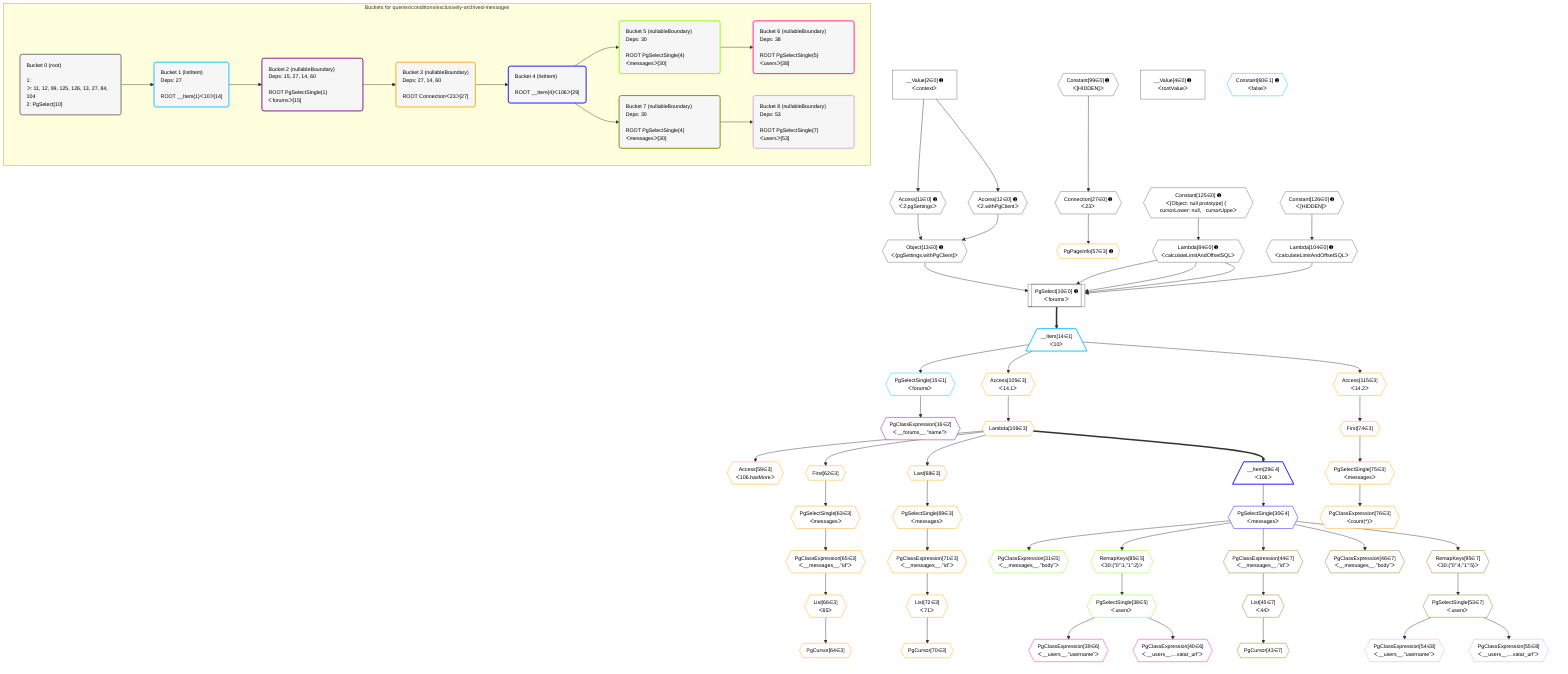 %%{init: {'themeVariables': { 'fontSize': '12px'}}}%%
graph TD
    classDef path fill:#eee,stroke:#000,color:#000
    classDef plan fill:#fff,stroke-width:1px,color:#000
    classDef itemplan fill:#fff,stroke-width:2px,color:#000
    classDef unbatchedplan fill:#dff,stroke-width:1px,color:#000
    classDef sideeffectplan fill:#fcc,stroke-width:2px,color:#000
    classDef bucket fill:#f6f6f6,color:#000,stroke-width:2px,text-align:left


    %% plan dependencies
    PgSelect10[["PgSelect[10∈0] ➊<br />ᐸforumsᐳ"]]:::plan
    Object13{{"Object[13∈0] ➊<br />ᐸ{pgSettings,withPgClient}ᐳ"}}:::plan
    Lambda84{{"Lambda[84∈0] ➊<br />ᐸcalculateLimitAndOffsetSQLᐳ"}}:::plan
    Lambda104{{"Lambda[104∈0] ➊<br />ᐸcalculateLimitAndOffsetSQLᐳ"}}:::plan
    Object13 & Lambda84 & Lambda104 & Lambda84 & Lambda84 --> PgSelect10
    Access11{{"Access[11∈0] ➊<br />ᐸ2.pgSettingsᐳ"}}:::plan
    Access12{{"Access[12∈0] ➊<br />ᐸ2.withPgClientᐳ"}}:::plan
    Access11 & Access12 --> Object13
    __Value2["__Value[2∈0] ➊<br />ᐸcontextᐳ"]:::plan
    __Value2 --> Access11
    __Value2 --> Access12
    Connection27{{"Connection[27∈0] ➊<br />ᐸ23ᐳ"}}:::plan
    Constant99{{"Constant[99∈0] ➊<br />ᐸ[HIDDEN]ᐳ"}}:::plan
    Constant99 --> Connection27
    Constant125{{"Constant[125∈0] ➊<br />ᐸ[Object: null prototype] {   cursorLower: null,   cursorUppeᐳ"}}:::plan
    Constant125 --> Lambda84
    Constant126{{"Constant[126∈0] ➊<br />ᐸ[HIDDEN]ᐳ"}}:::plan
    Constant126 --> Lambda104
    __Value4["__Value[4∈0] ➊<br />ᐸrootValueᐳ"]:::plan
    __Item14[/"__Item[14∈1]<br />ᐸ10ᐳ"\]:::itemplan
    PgSelect10 ==> __Item14
    PgSelectSingle15{{"PgSelectSingle[15∈1]<br />ᐸforumsᐳ"}}:::plan
    __Item14 --> PgSelectSingle15
    Constant60{{"Constant[60∈1] ➊<br />ᐸfalseᐳ"}}:::plan
    PgClassExpression16{{"PgClassExpression[16∈2]<br />ᐸ__forums__.”name”ᐳ"}}:::plan
    PgSelectSingle15 --> PgClassExpression16
    PgPageInfo57{{"PgPageInfo[57∈3] ➊"}}:::plan
    Connection27 --> PgPageInfo57
    Access59{{"Access[59∈3]<br />ᐸ106.hasMoreᐳ"}}:::plan
    Lambda106{{"Lambda[106∈3]"}}:::plan
    Lambda106 --> Access59
    First62{{"First[62∈3]"}}:::plan
    Lambda106 --> First62
    PgSelectSingle63{{"PgSelectSingle[63∈3]<br />ᐸmessagesᐳ"}}:::plan
    First62 --> PgSelectSingle63
    PgCursor64{{"PgCursor[64∈3]"}}:::plan
    List66{{"List[66∈3]<br />ᐸ65ᐳ"}}:::plan
    List66 --> PgCursor64
    PgClassExpression65{{"PgClassExpression[65∈3]<br />ᐸ__messages__.”id”ᐳ"}}:::plan
    PgSelectSingle63 --> PgClassExpression65
    PgClassExpression65 --> List66
    Last68{{"Last[68∈3]"}}:::plan
    Lambda106 --> Last68
    PgSelectSingle69{{"PgSelectSingle[69∈3]<br />ᐸmessagesᐳ"}}:::plan
    Last68 --> PgSelectSingle69
    PgCursor70{{"PgCursor[70∈3]"}}:::plan
    List72{{"List[72∈3]<br />ᐸ71ᐳ"}}:::plan
    List72 --> PgCursor70
    PgClassExpression71{{"PgClassExpression[71∈3]<br />ᐸ__messages__.”id”ᐳ"}}:::plan
    PgSelectSingle69 --> PgClassExpression71
    PgClassExpression71 --> List72
    First74{{"First[74∈3]"}}:::plan
    Access115{{"Access[115∈3]<br />ᐸ14.2ᐳ"}}:::plan
    Access115 --> First74
    PgSelectSingle75{{"PgSelectSingle[75∈3]<br />ᐸmessagesᐳ"}}:::plan
    First74 --> PgSelectSingle75
    PgClassExpression76{{"PgClassExpression[76∈3]<br />ᐸcount(*)ᐳ"}}:::plan
    PgSelectSingle75 --> PgClassExpression76
    Access105{{"Access[105∈3]<br />ᐸ14.1ᐳ"}}:::plan
    __Item14 --> Access105
    Access105 --> Lambda106
    __Item14 --> Access115
    __Item29[/"__Item[29∈4]<br />ᐸ106ᐳ"\]:::itemplan
    Lambda106 ==> __Item29
    PgSelectSingle30{{"PgSelectSingle[30∈4]<br />ᐸmessagesᐳ"}}:::plan
    __Item29 --> PgSelectSingle30
    PgClassExpression31{{"PgClassExpression[31∈5]<br />ᐸ__messages__.”body”ᐳ"}}:::plan
    PgSelectSingle30 --> PgClassExpression31
    PgSelectSingle38{{"PgSelectSingle[38∈5]<br />ᐸusersᐳ"}}:::plan
    RemapKeys85{{"RemapKeys[85∈5]<br />ᐸ30:{”0”:1,”1”:2}ᐳ"}}:::plan
    RemapKeys85 --> PgSelectSingle38
    PgSelectSingle30 --> RemapKeys85
    PgClassExpression39{{"PgClassExpression[39∈6]<br />ᐸ__users__.”username”ᐳ"}}:::plan
    PgSelectSingle38 --> PgClassExpression39
    PgClassExpression40{{"PgClassExpression[40∈6]<br />ᐸ__users__....vatar_url”ᐳ"}}:::plan
    PgSelectSingle38 --> PgClassExpression40
    PgCursor43{{"PgCursor[43∈7]"}}:::plan
    List45{{"List[45∈7]<br />ᐸ44ᐳ"}}:::plan
    List45 --> PgCursor43
    PgClassExpression44{{"PgClassExpression[44∈7]<br />ᐸ__messages__.”id”ᐳ"}}:::plan
    PgSelectSingle30 --> PgClassExpression44
    PgClassExpression44 --> List45
    PgClassExpression46{{"PgClassExpression[46∈7]<br />ᐸ__messages__.”body”ᐳ"}}:::plan
    PgSelectSingle30 --> PgClassExpression46
    PgSelectSingle53{{"PgSelectSingle[53∈7]<br />ᐸusersᐳ"}}:::plan
    RemapKeys95{{"RemapKeys[95∈7]<br />ᐸ30:{”0”:4,”1”:5}ᐳ"}}:::plan
    RemapKeys95 --> PgSelectSingle53
    PgSelectSingle30 --> RemapKeys95
    PgClassExpression54{{"PgClassExpression[54∈8]<br />ᐸ__users__.”username”ᐳ"}}:::plan
    PgSelectSingle53 --> PgClassExpression54
    PgClassExpression55{{"PgClassExpression[55∈8]<br />ᐸ__users__....vatar_url”ᐳ"}}:::plan
    PgSelectSingle53 --> PgClassExpression55

    %% define steps

    subgraph "Buckets for queries/conditions/exclusively-archived-messages"
    Bucket0("Bucket 0 (root)<br /><br />1: <br />ᐳ: 11, 12, 99, 125, 126, 13, 27, 84, 104<br />2: PgSelect[10]"):::bucket
    classDef bucket0 stroke:#696969
    class Bucket0,__Value2,__Value4,PgSelect10,Access11,Access12,Object13,Connection27,Lambda84,Constant99,Lambda104,Constant125,Constant126 bucket0
    Bucket1("Bucket 1 (listItem)<br />Deps: 27<br /><br />ROOT __Item{1}ᐸ10ᐳ[14]"):::bucket
    classDef bucket1 stroke:#00bfff
    class Bucket1,__Item14,PgSelectSingle15,Constant60 bucket1
    Bucket2("Bucket 2 (nullableBoundary)<br />Deps: 15, 27, 14, 60<br /><br />ROOT PgSelectSingle{1}ᐸforumsᐳ[15]"):::bucket
    classDef bucket2 stroke:#7f007f
    class Bucket2,PgClassExpression16 bucket2
    Bucket3("Bucket 3 (nullableBoundary)<br />Deps: 27, 14, 60<br /><br />ROOT Connectionᐸ23ᐳ[27]"):::bucket
    classDef bucket3 stroke:#ffa500
    class Bucket3,PgPageInfo57,Access59,First62,PgSelectSingle63,PgCursor64,PgClassExpression65,List66,Last68,PgSelectSingle69,PgCursor70,PgClassExpression71,List72,First74,PgSelectSingle75,PgClassExpression76,Access105,Lambda106,Access115 bucket3
    Bucket4("Bucket 4 (listItem)<br /><br />ROOT __Item{4}ᐸ106ᐳ[29]"):::bucket
    classDef bucket4 stroke:#0000ff
    class Bucket4,__Item29,PgSelectSingle30 bucket4
    Bucket5("Bucket 5 (nullableBoundary)<br />Deps: 30<br /><br />ROOT PgSelectSingle{4}ᐸmessagesᐳ[30]"):::bucket
    classDef bucket5 stroke:#7fff00
    class Bucket5,PgClassExpression31,PgSelectSingle38,RemapKeys85 bucket5
    Bucket6("Bucket 6 (nullableBoundary)<br />Deps: 38<br /><br />ROOT PgSelectSingle{5}ᐸusersᐳ[38]"):::bucket
    classDef bucket6 stroke:#ff1493
    class Bucket6,PgClassExpression39,PgClassExpression40 bucket6
    Bucket7("Bucket 7 (nullableBoundary)<br />Deps: 30<br /><br />ROOT PgSelectSingle{4}ᐸmessagesᐳ[30]"):::bucket
    classDef bucket7 stroke:#808000
    class Bucket7,PgCursor43,PgClassExpression44,List45,PgClassExpression46,PgSelectSingle53,RemapKeys95 bucket7
    Bucket8("Bucket 8 (nullableBoundary)<br />Deps: 53<br /><br />ROOT PgSelectSingle{7}ᐸusersᐳ[53]"):::bucket
    classDef bucket8 stroke:#dda0dd
    class Bucket8,PgClassExpression54,PgClassExpression55 bucket8
    Bucket0 --> Bucket1
    Bucket1 --> Bucket2
    Bucket2 --> Bucket3
    Bucket3 --> Bucket4
    Bucket4 --> Bucket5 & Bucket7
    Bucket5 --> Bucket6
    Bucket7 --> Bucket8
    end